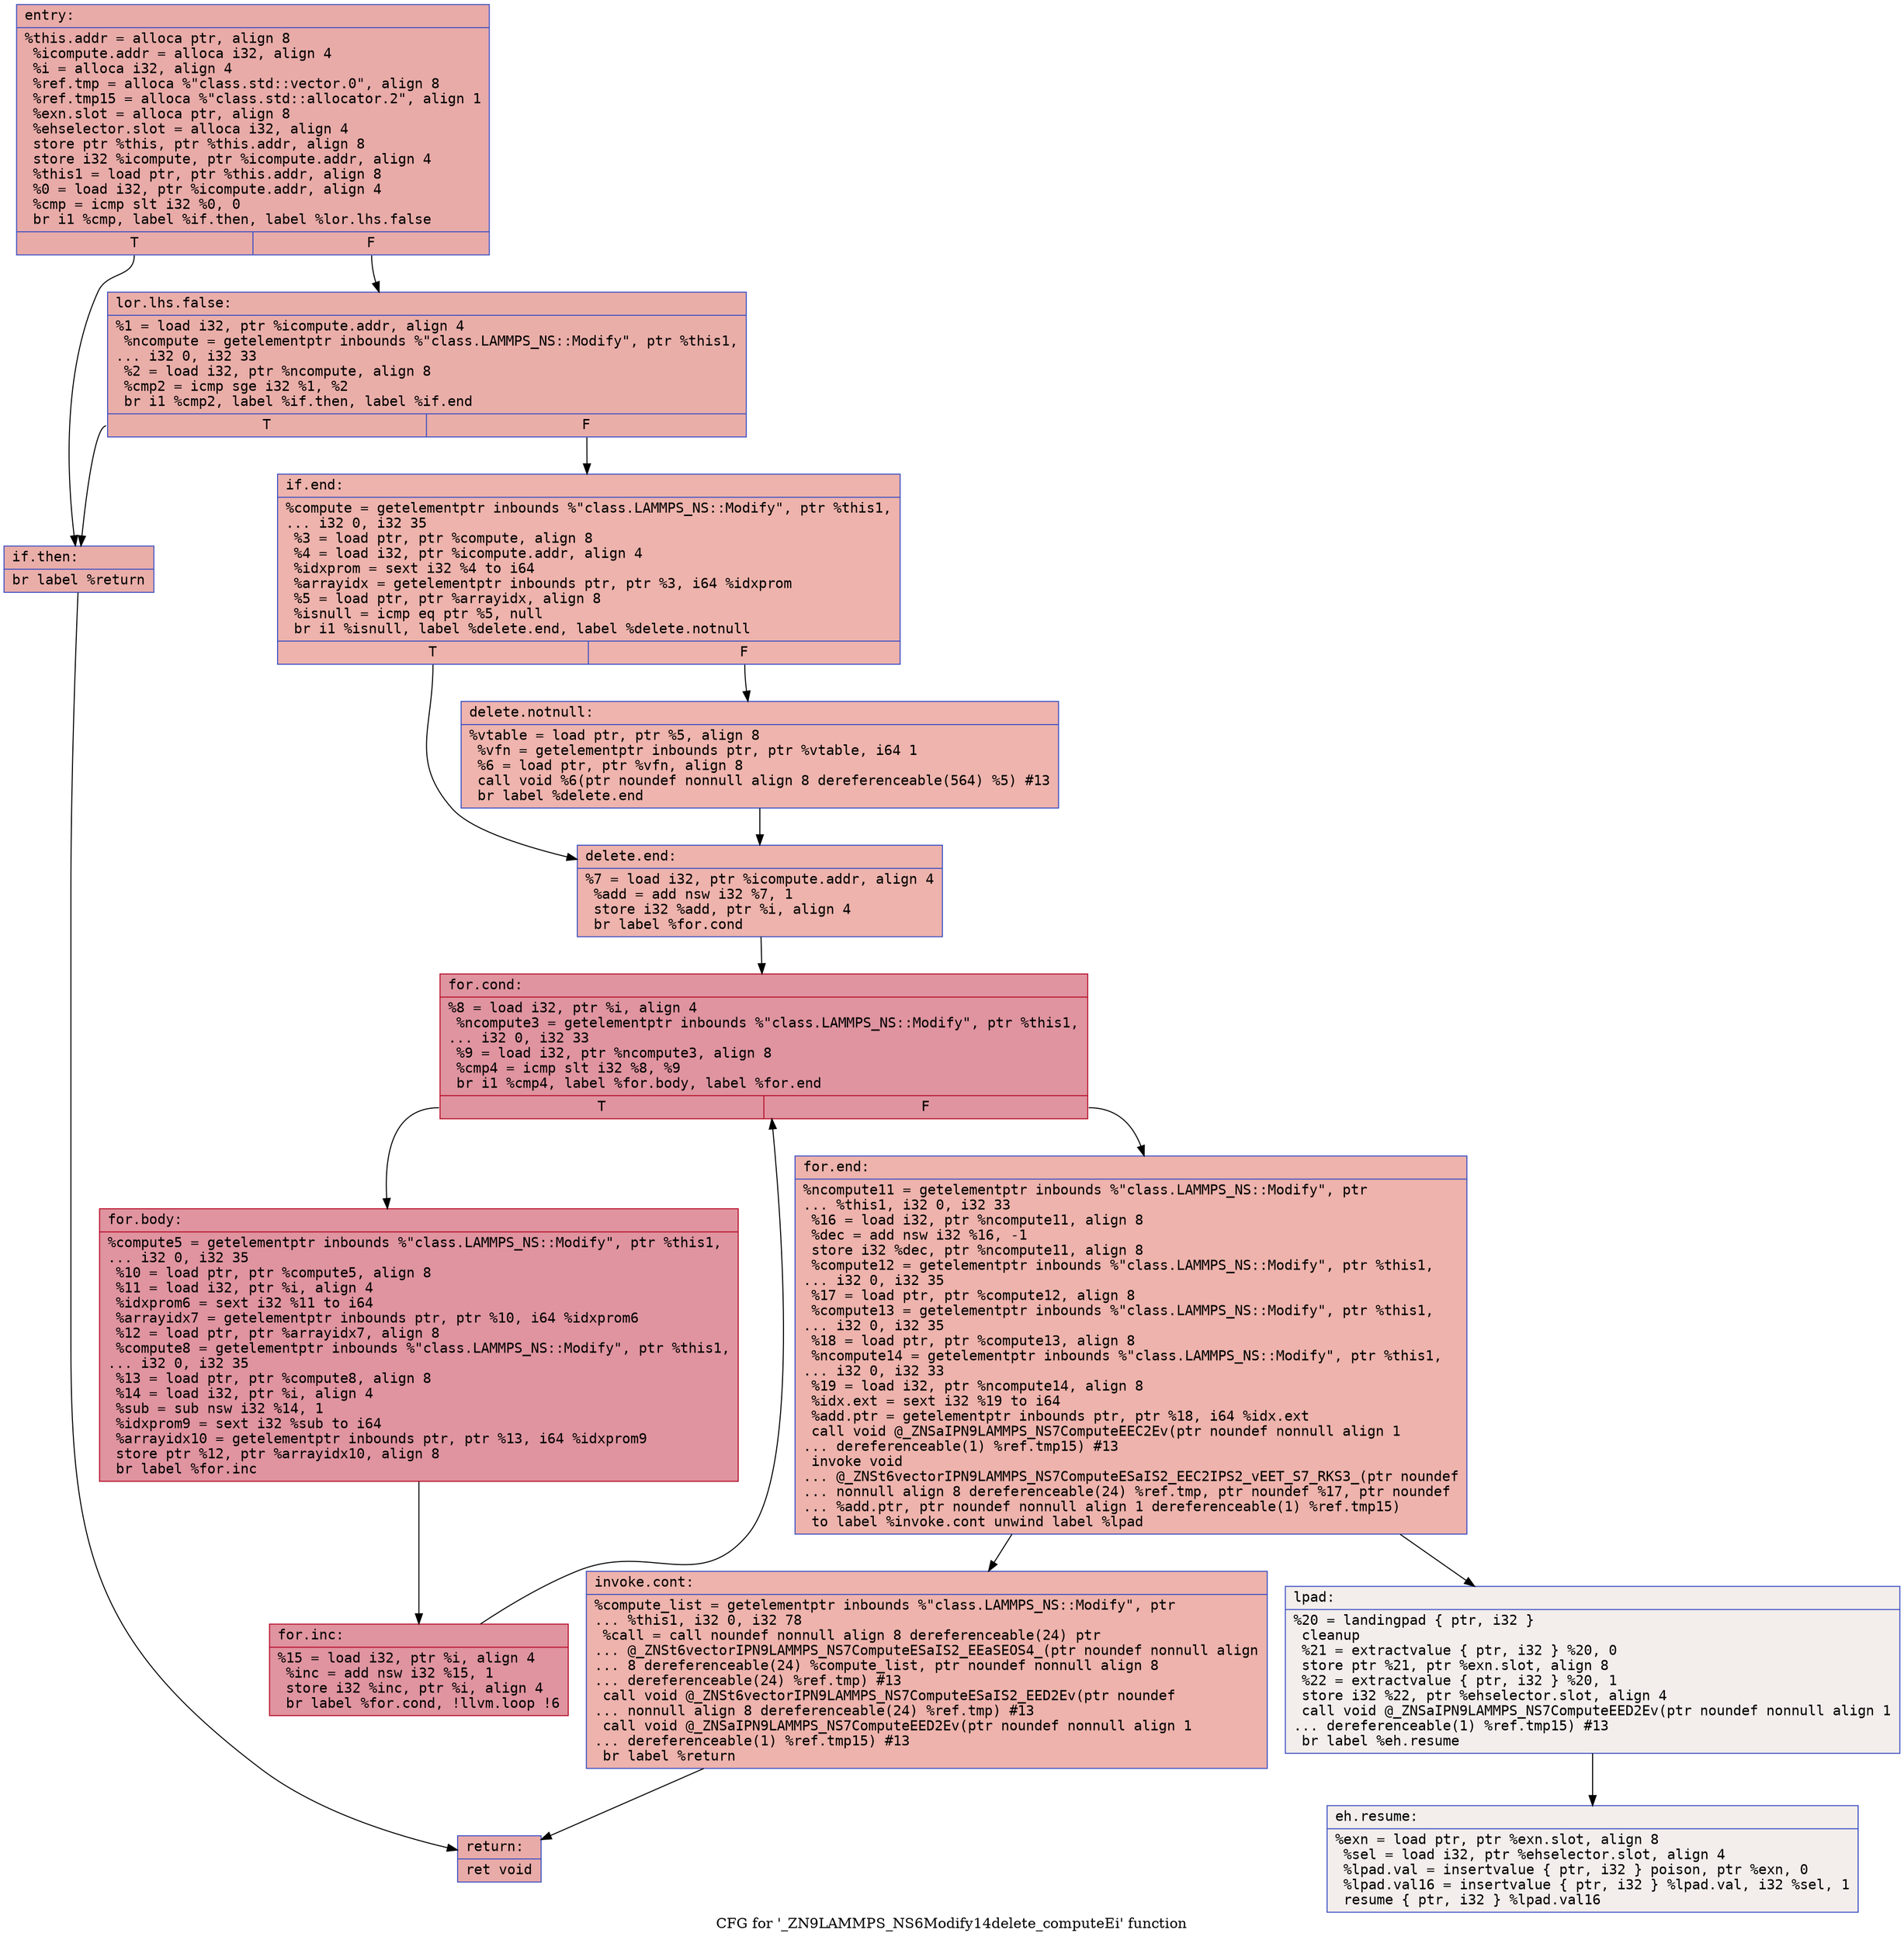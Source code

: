 digraph "CFG for '_ZN9LAMMPS_NS6Modify14delete_computeEi' function" {
	label="CFG for '_ZN9LAMMPS_NS6Modify14delete_computeEi' function";

	Node0x561f164102e0 [shape=record,color="#3d50c3ff", style=filled, fillcolor="#cc403a70" fontname="Courier",label="{entry:\l|  %this.addr = alloca ptr, align 8\l  %icompute.addr = alloca i32, align 4\l  %i = alloca i32, align 4\l  %ref.tmp = alloca %\"class.std::vector.0\", align 8\l  %ref.tmp15 = alloca %\"class.std::allocator.2\", align 1\l  %exn.slot = alloca ptr, align 8\l  %ehselector.slot = alloca i32, align 4\l  store ptr %this, ptr %this.addr, align 8\l  store i32 %icompute, ptr %icompute.addr, align 4\l  %this1 = load ptr, ptr %this.addr, align 8\l  %0 = load i32, ptr %icompute.addr, align 4\l  %cmp = icmp slt i32 %0, 0\l  br i1 %cmp, label %if.then, label %lor.lhs.false\l|{<s0>T|<s1>F}}"];
	Node0x561f164102e0:s0 -> Node0x561f164109f0[tooltip="entry -> if.then\nProbability 37.50%" ];
	Node0x561f164102e0:s1 -> Node0x561f16410c00[tooltip="entry -> lor.lhs.false\nProbability 62.50%" ];
	Node0x561f16410c00 [shape=record,color="#3d50c3ff", style=filled, fillcolor="#d0473d70" fontname="Courier",label="{lor.lhs.false:\l|  %1 = load i32, ptr %icompute.addr, align 4\l  %ncompute = getelementptr inbounds %\"class.LAMMPS_NS::Modify\", ptr %this1,\l... i32 0, i32 33\l  %2 = load i32, ptr %ncompute, align 8\l  %cmp2 = icmp sge i32 %1, %2\l  br i1 %cmp2, label %if.then, label %if.end\l|{<s0>T|<s1>F}}"];
	Node0x561f16410c00:s0 -> Node0x561f164109f0[tooltip="lor.lhs.false -> if.then\nProbability 50.00%" ];
	Node0x561f16410c00:s1 -> Node0x561f16410fd0[tooltip="lor.lhs.false -> if.end\nProbability 50.00%" ];
	Node0x561f164109f0 [shape=record,color="#3d50c3ff", style=filled, fillcolor="#d0473d70" fontname="Courier",label="{if.then:\l|  br label %return\l}"];
	Node0x561f164109f0 -> Node0x561f164110f0[tooltip="if.then -> return\nProbability 100.00%" ];
	Node0x561f16410fd0 [shape=record,color="#3d50c3ff", style=filled, fillcolor="#d6524470" fontname="Courier",label="{if.end:\l|  %compute = getelementptr inbounds %\"class.LAMMPS_NS::Modify\", ptr %this1,\l... i32 0, i32 35\l  %3 = load ptr, ptr %compute, align 8\l  %4 = load i32, ptr %icompute.addr, align 4\l  %idxprom = sext i32 %4 to i64\l  %arrayidx = getelementptr inbounds ptr, ptr %3, i64 %idxprom\l  %5 = load ptr, ptr %arrayidx, align 8\l  %isnull = icmp eq ptr %5, null\l  br i1 %isnull, label %delete.end, label %delete.notnull\l|{<s0>T|<s1>F}}"];
	Node0x561f16410fd0:s0 -> Node0x561f16411640[tooltip="if.end -> delete.end\nProbability 37.50%" ];
	Node0x561f16410fd0:s1 -> Node0x561f164116c0[tooltip="if.end -> delete.notnull\nProbability 62.50%" ];
	Node0x561f164116c0 [shape=record,color="#3d50c3ff", style=filled, fillcolor="#d8564670" fontname="Courier",label="{delete.notnull:\l|  %vtable = load ptr, ptr %5, align 8\l  %vfn = getelementptr inbounds ptr, ptr %vtable, i64 1\l  %6 = load ptr, ptr %vfn, align 8\l  call void %6(ptr noundef nonnull align 8 dereferenceable(564) %5) #13\l  br label %delete.end\l}"];
	Node0x561f164116c0 -> Node0x561f16411640[tooltip="delete.notnull -> delete.end\nProbability 100.00%" ];
	Node0x561f16411640 [shape=record,color="#3d50c3ff", style=filled, fillcolor="#d6524470" fontname="Courier",label="{delete.end:\l|  %7 = load i32, ptr %icompute.addr, align 4\l  %add = add nsw i32 %7, 1\l  store i32 %add, ptr %i, align 4\l  br label %for.cond\l}"];
	Node0x561f16411640 -> Node0x561f16411ec0[tooltip="delete.end -> for.cond\nProbability 100.00%" ];
	Node0x561f16411ec0 [shape=record,color="#b70d28ff", style=filled, fillcolor="#b70d2870" fontname="Courier",label="{for.cond:\l|  %8 = load i32, ptr %i, align 4\l  %ncompute3 = getelementptr inbounds %\"class.LAMMPS_NS::Modify\", ptr %this1,\l... i32 0, i32 33\l  %9 = load i32, ptr %ncompute3, align 8\l  %cmp4 = icmp slt i32 %8, %9\l  br i1 %cmp4, label %for.body, label %for.end\l|{<s0>T|<s1>F}}"];
	Node0x561f16411ec0:s0 -> Node0x561f16412230[tooltip="for.cond -> for.body\nProbability 96.88%" ];
	Node0x561f16411ec0:s1 -> Node0x561f164122b0[tooltip="for.cond -> for.end\nProbability 3.12%" ];
	Node0x561f16412230 [shape=record,color="#b70d28ff", style=filled, fillcolor="#b70d2870" fontname="Courier",label="{for.body:\l|  %compute5 = getelementptr inbounds %\"class.LAMMPS_NS::Modify\", ptr %this1,\l... i32 0, i32 35\l  %10 = load ptr, ptr %compute5, align 8\l  %11 = load i32, ptr %i, align 4\l  %idxprom6 = sext i32 %11 to i64\l  %arrayidx7 = getelementptr inbounds ptr, ptr %10, i64 %idxprom6\l  %12 = load ptr, ptr %arrayidx7, align 8\l  %compute8 = getelementptr inbounds %\"class.LAMMPS_NS::Modify\", ptr %this1,\l... i32 0, i32 35\l  %13 = load ptr, ptr %compute8, align 8\l  %14 = load i32, ptr %i, align 4\l  %sub = sub nsw i32 %14, 1\l  %idxprom9 = sext i32 %sub to i64\l  %arrayidx10 = getelementptr inbounds ptr, ptr %13, i64 %idxprom9\l  store ptr %12, ptr %arrayidx10, align 8\l  br label %for.inc\l}"];
	Node0x561f16412230 -> Node0x561f16412c60[tooltip="for.body -> for.inc\nProbability 100.00%" ];
	Node0x561f16412c60 [shape=record,color="#b70d28ff", style=filled, fillcolor="#b70d2870" fontname="Courier",label="{for.inc:\l|  %15 = load i32, ptr %i, align 4\l  %inc = add nsw i32 %15, 1\l  store i32 %inc, ptr %i, align 4\l  br label %for.cond, !llvm.loop !6\l}"];
	Node0x561f16412c60 -> Node0x561f16411ec0[tooltip="for.inc -> for.cond\nProbability 100.00%" ];
	Node0x561f164122b0 [shape=record,color="#3d50c3ff", style=filled, fillcolor="#d6524470" fontname="Courier",label="{for.end:\l|  %ncompute11 = getelementptr inbounds %\"class.LAMMPS_NS::Modify\", ptr\l... %this1, i32 0, i32 33\l  %16 = load i32, ptr %ncompute11, align 8\l  %dec = add nsw i32 %16, -1\l  store i32 %dec, ptr %ncompute11, align 8\l  %compute12 = getelementptr inbounds %\"class.LAMMPS_NS::Modify\", ptr %this1,\l... i32 0, i32 35\l  %17 = load ptr, ptr %compute12, align 8\l  %compute13 = getelementptr inbounds %\"class.LAMMPS_NS::Modify\", ptr %this1,\l... i32 0, i32 35\l  %18 = load ptr, ptr %compute13, align 8\l  %ncompute14 = getelementptr inbounds %\"class.LAMMPS_NS::Modify\", ptr %this1,\l... i32 0, i32 33\l  %19 = load i32, ptr %ncompute14, align 8\l  %idx.ext = sext i32 %19 to i64\l  %add.ptr = getelementptr inbounds ptr, ptr %18, i64 %idx.ext\l  call void @_ZNSaIPN9LAMMPS_NS7ComputeEEC2Ev(ptr noundef nonnull align 1\l... dereferenceable(1) %ref.tmp15) #13\l  invoke void\l... @_ZNSt6vectorIPN9LAMMPS_NS7ComputeESaIS2_EEC2IPS2_vEET_S7_RKS3_(ptr noundef\l... nonnull align 8 dereferenceable(24) %ref.tmp, ptr noundef %17, ptr noundef\l... %add.ptr, ptr noundef nonnull align 1 dereferenceable(1) %ref.tmp15)\l          to label %invoke.cont unwind label %lpad\l}"];
	Node0x561f164122b0 -> Node0x561f16413b10[tooltip="for.end -> invoke.cont\nProbability 100.00%" ];
	Node0x561f164122b0 -> Node0x561f16411890[tooltip="for.end -> lpad\nProbability 0.00%" ];
	Node0x561f16413b10 [shape=record,color="#3d50c3ff", style=filled, fillcolor="#d6524470" fontname="Courier",label="{invoke.cont:\l|  %compute_list = getelementptr inbounds %\"class.LAMMPS_NS::Modify\", ptr\l... %this1, i32 0, i32 78\l  %call = call noundef nonnull align 8 dereferenceable(24) ptr\l... @_ZNSt6vectorIPN9LAMMPS_NS7ComputeESaIS2_EEaSEOS4_(ptr noundef nonnull align\l... 8 dereferenceable(24) %compute_list, ptr noundef nonnull align 8\l... dereferenceable(24) %ref.tmp) #13\l  call void @_ZNSt6vectorIPN9LAMMPS_NS7ComputeESaIS2_EED2Ev(ptr noundef\l... nonnull align 8 dereferenceable(24) %ref.tmp) #13\l  call void @_ZNSaIPN9LAMMPS_NS7ComputeEED2Ev(ptr noundef nonnull align 1\l... dereferenceable(1) %ref.tmp15) #13\l  br label %return\l}"];
	Node0x561f16413b10 -> Node0x561f164110f0[tooltip="invoke.cont -> return\nProbability 100.00%" ];
	Node0x561f164110f0 [shape=record,color="#3d50c3ff", style=filled, fillcolor="#cc403a70" fontname="Courier",label="{return:\l|  ret void\l}"];
	Node0x561f16411890 [shape=record,color="#3d50c3ff", style=filled, fillcolor="#e5d8d170" fontname="Courier",label="{lpad:\l|  %20 = landingpad \{ ptr, i32 \}\l          cleanup\l  %21 = extractvalue \{ ptr, i32 \} %20, 0\l  store ptr %21, ptr %exn.slot, align 8\l  %22 = extractvalue \{ ptr, i32 \} %20, 1\l  store i32 %22, ptr %ehselector.slot, align 4\l  call void @_ZNSaIPN9LAMMPS_NS7ComputeEED2Ev(ptr noundef nonnull align 1\l... dereferenceable(1) %ref.tmp15) #13\l  br label %eh.resume\l}"];
	Node0x561f16411890 -> Node0x561f16414970[tooltip="lpad -> eh.resume\nProbability 100.00%" ];
	Node0x561f16414970 [shape=record,color="#3d50c3ff", style=filled, fillcolor="#e5d8d170" fontname="Courier",label="{eh.resume:\l|  %exn = load ptr, ptr %exn.slot, align 8\l  %sel = load i32, ptr %ehselector.slot, align 4\l  %lpad.val = insertvalue \{ ptr, i32 \} poison, ptr %exn, 0\l  %lpad.val16 = insertvalue \{ ptr, i32 \} %lpad.val, i32 %sel, 1\l  resume \{ ptr, i32 \} %lpad.val16\l}"];
}
